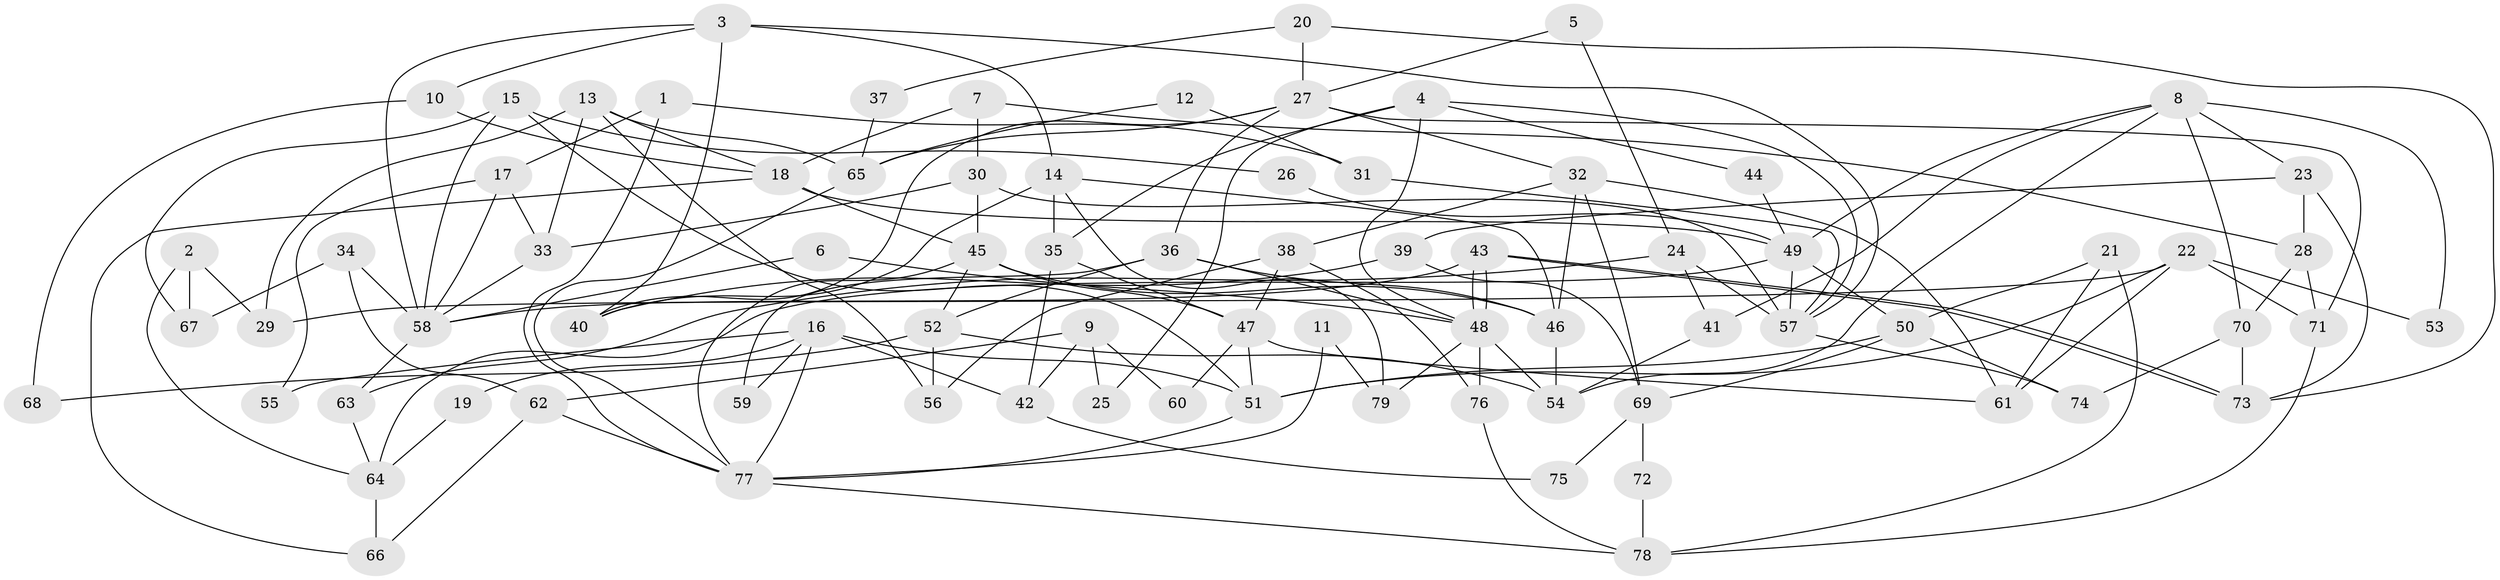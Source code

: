 // coarse degree distribution, {8: 0.07272727272727272, 6: 0.07272727272727272, 5: 0.16363636363636364, 2: 0.14545454545454545, 7: 0.07272727272727272, 4: 0.18181818181818182, 3: 0.21818181818181817, 9: 0.05454545454545454, 10: 0.01818181818181818}
// Generated by graph-tools (version 1.1) at 2025/24/03/03/25 07:24:02]
// undirected, 79 vertices, 158 edges
graph export_dot {
graph [start="1"]
  node [color=gray90,style=filled];
  1;
  2;
  3;
  4;
  5;
  6;
  7;
  8;
  9;
  10;
  11;
  12;
  13;
  14;
  15;
  16;
  17;
  18;
  19;
  20;
  21;
  22;
  23;
  24;
  25;
  26;
  27;
  28;
  29;
  30;
  31;
  32;
  33;
  34;
  35;
  36;
  37;
  38;
  39;
  40;
  41;
  42;
  43;
  44;
  45;
  46;
  47;
  48;
  49;
  50;
  51;
  52;
  53;
  54;
  55;
  56;
  57;
  58;
  59;
  60;
  61;
  62;
  63;
  64;
  65;
  66;
  67;
  68;
  69;
  70;
  71;
  72;
  73;
  74;
  75;
  76;
  77;
  78;
  79;
  1 -- 17;
  1 -- 77;
  1 -- 31;
  2 -- 64;
  2 -- 67;
  2 -- 29;
  3 -- 58;
  3 -- 40;
  3 -- 10;
  3 -- 14;
  3 -- 57;
  4 -- 57;
  4 -- 48;
  4 -- 25;
  4 -- 35;
  4 -- 44;
  5 -- 24;
  5 -- 27;
  6 -- 48;
  6 -- 58;
  7 -- 30;
  7 -- 18;
  7 -- 28;
  8 -- 54;
  8 -- 49;
  8 -- 23;
  8 -- 41;
  8 -- 53;
  8 -- 70;
  9 -- 42;
  9 -- 62;
  9 -- 25;
  9 -- 60;
  10 -- 18;
  10 -- 68;
  11 -- 79;
  11 -- 77;
  12 -- 31;
  12 -- 65;
  13 -- 56;
  13 -- 18;
  13 -- 29;
  13 -- 33;
  13 -- 65;
  14 -- 46;
  14 -- 35;
  14 -- 40;
  14 -- 79;
  15 -- 58;
  15 -- 51;
  15 -- 26;
  15 -- 67;
  16 -- 51;
  16 -- 77;
  16 -- 19;
  16 -- 42;
  16 -- 55;
  16 -- 59;
  17 -- 33;
  17 -- 58;
  17 -- 55;
  18 -- 49;
  18 -- 45;
  18 -- 66;
  19 -- 64;
  20 -- 27;
  20 -- 73;
  20 -- 37;
  21 -- 78;
  21 -- 50;
  21 -- 61;
  22 -- 29;
  22 -- 51;
  22 -- 53;
  22 -- 61;
  22 -- 71;
  23 -- 73;
  23 -- 28;
  23 -- 39;
  24 -- 41;
  24 -- 57;
  24 -- 63;
  26 -- 49;
  27 -- 71;
  27 -- 32;
  27 -- 36;
  27 -- 40;
  27 -- 65;
  28 -- 70;
  28 -- 71;
  30 -- 45;
  30 -- 57;
  30 -- 33;
  31 -- 57;
  32 -- 46;
  32 -- 61;
  32 -- 38;
  32 -- 69;
  33 -- 58;
  34 -- 58;
  34 -- 62;
  34 -- 67;
  35 -- 42;
  35 -- 47;
  36 -- 52;
  36 -- 46;
  36 -- 48;
  36 -- 59;
  37 -- 65;
  38 -- 47;
  38 -- 56;
  38 -- 76;
  39 -- 40;
  39 -- 69;
  41 -- 54;
  42 -- 75;
  43 -- 73;
  43 -- 73;
  43 -- 48;
  43 -- 48;
  43 -- 58;
  44 -- 49;
  45 -- 47;
  45 -- 77;
  45 -- 46;
  45 -- 52;
  46 -- 54;
  47 -- 61;
  47 -- 51;
  47 -- 60;
  48 -- 54;
  48 -- 76;
  48 -- 79;
  49 -- 50;
  49 -- 57;
  49 -- 64;
  50 -- 51;
  50 -- 69;
  50 -- 74;
  51 -- 77;
  52 -- 54;
  52 -- 56;
  52 -- 68;
  57 -- 74;
  58 -- 63;
  62 -- 77;
  62 -- 66;
  63 -- 64;
  64 -- 66;
  65 -- 77;
  69 -- 72;
  69 -- 75;
  70 -- 73;
  70 -- 74;
  71 -- 78;
  72 -- 78;
  76 -- 78;
  77 -- 78;
}

